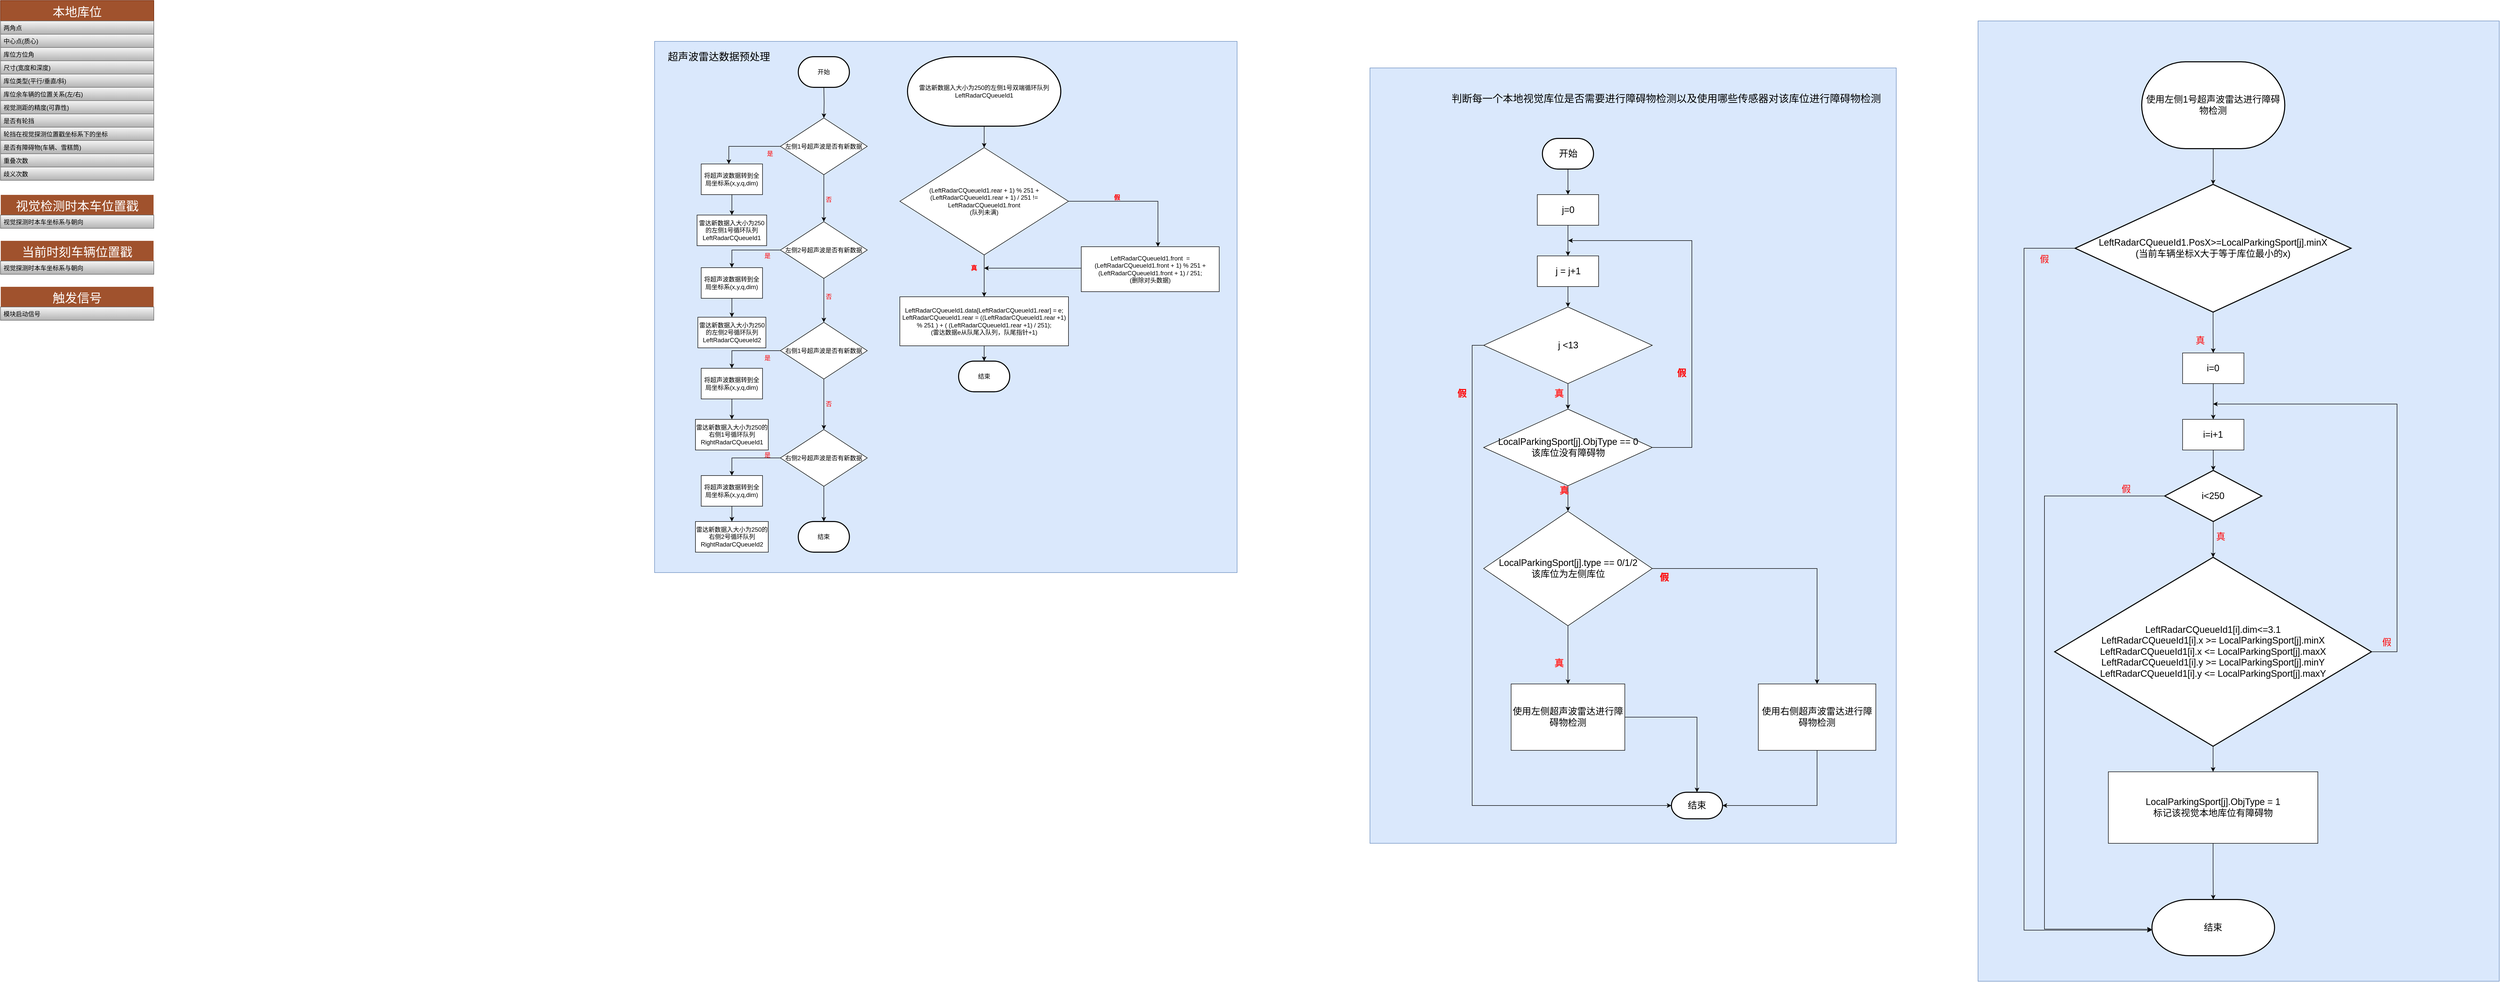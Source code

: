 <mxfile version="15.2.9" type="github">
  <diagram id="7hQzBCkBdU_H9w4rOh0N" name="第 1 页">
    <mxGraphModel dx="4792" dy="2440" grid="1" gridSize="10" guides="1" tooltips="1" connect="1" arrows="1" fold="1" page="1" pageScale="1" pageWidth="5000" pageHeight="1000" math="0" shadow="0">
      <root>
        <mxCell id="0" />
        <mxCell id="1" parent="0" />
        <mxCell id="leuu1m-iNAbnX1D4mWZV-9" value="" style="rounded=0;whiteSpace=wrap;html=1;fillColor=#dae8fc;strokeColor=#6c8ebf;" vertex="1" parent="1">
          <mxGeometry x="3910" y="80" width="1020" height="1880" as="geometry" />
        </mxCell>
        <mxCell id="VgWYN8n7LNtqtZWlq0ul-50" value="" style="rounded=0;whiteSpace=wrap;html=1;fillColor=#dae8fc;strokeColor=#6c8ebf;" parent="1" vertex="1">
          <mxGeometry x="1320" y="120" width="1140" height="1040" as="geometry" />
        </mxCell>
        <mxCell id="VgWYN8n7LNtqtZWlq0ul-239" value="" style="rounded=0;whiteSpace=wrap;html=1;fontSize=18;fillColor=#dae8fc;strokeColor=#6c8ebf;" parent="1" vertex="1">
          <mxGeometry x="2720" y="172" width="1030" height="1518" as="geometry" />
        </mxCell>
        <mxCell id="jrK2h-31VooN953HkJox-1" value="本地库位" style="swimlane;fontStyle=0;childLayout=stackLayout;horizontal=1;startSize=40;horizontalStack=0;resizeParent=1;resizeParentMax=0;resizeLast=0;collapsible=1;marginBottom=0;fontSize=24;fillColor=#a0522d;strokeColor=#6D1F00;fontColor=#ffffff;" parent="1" vertex="1">
          <mxGeometry x="40" y="40" width="300" height="352" as="geometry" />
        </mxCell>
        <mxCell id="jrK2h-31VooN953HkJox-3" value="两角点" style="text;strokeColor=#666666;fillColor=#f5f5f5;align=left;verticalAlign=top;spacingLeft=4;spacingRight=4;overflow=hidden;rotatable=0;points=[[0,0.5],[1,0.5]];portConstraint=eastwest;gradientColor=#b3b3b3;" parent="jrK2h-31VooN953HkJox-1" vertex="1">
          <mxGeometry y="40" width="300" height="26" as="geometry" />
        </mxCell>
        <mxCell id="jrK2h-31VooN953HkJox-7" value="中心点(质心)" style="text;strokeColor=#666666;fillColor=#f5f5f5;align=left;verticalAlign=top;spacingLeft=4;spacingRight=4;overflow=hidden;rotatable=0;points=[[0,0.5],[1,0.5]];portConstraint=eastwest;gradientColor=#b3b3b3;" parent="jrK2h-31VooN953HkJox-1" vertex="1">
          <mxGeometry y="66" width="300" height="26" as="geometry" />
        </mxCell>
        <mxCell id="jrK2h-31VooN953HkJox-8" value="库位方位角" style="text;strokeColor=#666666;fillColor=#f5f5f5;align=left;verticalAlign=top;spacingLeft=4;spacingRight=4;overflow=hidden;rotatable=0;points=[[0,0.5],[1,0.5]];portConstraint=eastwest;gradientColor=#b3b3b3;" parent="jrK2h-31VooN953HkJox-1" vertex="1">
          <mxGeometry y="92" width="300" height="26" as="geometry" />
        </mxCell>
        <mxCell id="jrK2h-31VooN953HkJox-9" value="尺寸(宽度和深度)" style="text;strokeColor=#666666;fillColor=#f5f5f5;align=left;verticalAlign=top;spacingLeft=4;spacingRight=4;overflow=hidden;rotatable=0;points=[[0,0.5],[1,0.5]];portConstraint=eastwest;gradientColor=#b3b3b3;" parent="jrK2h-31VooN953HkJox-1" vertex="1">
          <mxGeometry y="118" width="300" height="26" as="geometry" />
        </mxCell>
        <mxCell id="jrK2h-31VooN953HkJox-10" value="库位类型(平行/垂直/斜)" style="text;strokeColor=#666666;fillColor=#f5f5f5;align=left;verticalAlign=top;spacingLeft=4;spacingRight=4;overflow=hidden;rotatable=0;points=[[0,0.5],[1,0.5]];portConstraint=eastwest;gradientColor=#b3b3b3;" parent="jrK2h-31VooN953HkJox-1" vertex="1">
          <mxGeometry y="144" width="300" height="26" as="geometry" />
        </mxCell>
        <mxCell id="jrK2h-31VooN953HkJox-11" value="库位余车辆的位置关系(左/右)" style="text;strokeColor=#666666;fillColor=#f5f5f5;align=left;verticalAlign=top;spacingLeft=4;spacingRight=4;overflow=hidden;rotatable=0;points=[[0,0.5],[1,0.5]];portConstraint=eastwest;gradientColor=#b3b3b3;" parent="jrK2h-31VooN953HkJox-1" vertex="1">
          <mxGeometry y="170" width="300" height="26" as="geometry" />
        </mxCell>
        <mxCell id="jrK2h-31VooN953HkJox-12" value="视觉测距的精度(可靠性)" style="text;strokeColor=#666666;fillColor=#f5f5f5;align=left;verticalAlign=top;spacingLeft=4;spacingRight=4;overflow=hidden;rotatable=0;points=[[0,0.5],[1,0.5]];portConstraint=eastwest;gradientColor=#b3b3b3;" parent="jrK2h-31VooN953HkJox-1" vertex="1">
          <mxGeometry y="196" width="300" height="26" as="geometry" />
        </mxCell>
        <mxCell id="jrK2h-31VooN953HkJox-13" value="是否有轮挡" style="text;strokeColor=#666666;fillColor=#f5f5f5;align=left;verticalAlign=top;spacingLeft=4;spacingRight=4;overflow=hidden;rotatable=0;points=[[0,0.5],[1,0.5]];portConstraint=eastwest;gradientColor=#b3b3b3;" parent="jrK2h-31VooN953HkJox-1" vertex="1">
          <mxGeometry y="222" width="300" height="26" as="geometry" />
        </mxCell>
        <mxCell id="jrK2h-31VooN953HkJox-14" value="轮挡在视觉探测位置戳坐标系下的坐标" style="text;strokeColor=#666666;fillColor=#f5f5f5;align=left;verticalAlign=top;spacingLeft=4;spacingRight=4;overflow=hidden;rotatable=0;points=[[0,0.5],[1,0.5]];portConstraint=eastwest;gradientColor=#b3b3b3;" parent="jrK2h-31VooN953HkJox-1" vertex="1">
          <mxGeometry y="248" width="300" height="26" as="geometry" />
        </mxCell>
        <mxCell id="jrK2h-31VooN953HkJox-15" value="是否有障碍物(车辆、雪糕筒)" style="text;strokeColor=#666666;fillColor=#f5f5f5;align=left;verticalAlign=top;spacingLeft=4;spacingRight=4;overflow=hidden;rotatable=0;points=[[0,0.5],[1,0.5]];portConstraint=eastwest;gradientColor=#b3b3b3;" parent="jrK2h-31VooN953HkJox-1" vertex="1">
          <mxGeometry y="274" width="300" height="26" as="geometry" />
        </mxCell>
        <mxCell id="jrK2h-31VooN953HkJox-16" value="重叠次数" style="text;strokeColor=#666666;fillColor=#f5f5f5;align=left;verticalAlign=top;spacingLeft=4;spacingRight=4;overflow=hidden;rotatable=0;points=[[0,0.5],[1,0.5]];portConstraint=eastwest;gradientColor=#b3b3b3;" parent="jrK2h-31VooN953HkJox-1" vertex="1">
          <mxGeometry y="300" width="300" height="26" as="geometry" />
        </mxCell>
        <mxCell id="jrK2h-31VooN953HkJox-4" value="歧义次数" style="text;strokeColor=#666666;fillColor=#f5f5f5;align=left;verticalAlign=top;spacingLeft=4;spacingRight=4;overflow=hidden;rotatable=0;points=[[0,0.5],[1,0.5]];portConstraint=eastwest;gradientColor=#b3b3b3;" parent="jrK2h-31VooN953HkJox-1" vertex="1">
          <mxGeometry y="326" width="300" height="26" as="geometry" />
        </mxCell>
        <mxCell id="jrK2h-31VooN953HkJox-17" value="视觉检测时本车位置戳" style="swimlane;fontStyle=0;childLayout=stackLayout;horizontal=1;startSize=40;horizontalStack=0;resizeParent=1;resizeParentMax=0;resizeLast=0;collapsible=1;marginBottom=0;fontSize=24;fillColor=#A0522D;strokeColor=#FFFFFF;fontColor=#FFFFFF;" parent="1" vertex="1">
          <mxGeometry x="40" y="420" width="300" height="66" as="geometry" />
        </mxCell>
        <mxCell id="jrK2h-31VooN953HkJox-18" value="视觉探测时本车坐标系与朝向" style="text;strokeColor=#666666;fillColor=#f5f5f5;align=left;verticalAlign=top;spacingLeft=4;spacingRight=4;overflow=hidden;rotatable=0;points=[[0,0.5],[1,0.5]];portConstraint=eastwest;gradientColor=#b3b3b3;" parent="jrK2h-31VooN953HkJox-17" vertex="1">
          <mxGeometry y="40" width="300" height="26" as="geometry" />
        </mxCell>
        <mxCell id="jrK2h-31VooN953HkJox-21" value="当前时刻车辆位置戳" style="swimlane;fontStyle=0;childLayout=stackLayout;horizontal=1;startSize=40;horizontalStack=0;resizeParent=1;resizeParentMax=0;resizeLast=0;collapsible=1;marginBottom=0;fontSize=24;fillColor=#A0522D;strokeColor=#FFFFFF;fontColor=#FFFFFF;" parent="1" vertex="1">
          <mxGeometry x="40" y="510" width="300" height="66" as="geometry" />
        </mxCell>
        <mxCell id="jrK2h-31VooN953HkJox-22" value="视觉探测时本车坐标系与朝向" style="text;strokeColor=#666666;fillColor=#f5f5f5;align=left;verticalAlign=top;spacingLeft=4;spacingRight=4;overflow=hidden;rotatable=0;points=[[0,0.5],[1,0.5]];portConstraint=eastwest;gradientColor=#b3b3b3;" parent="jrK2h-31VooN953HkJox-21" vertex="1">
          <mxGeometry y="40" width="300" height="26" as="geometry" />
        </mxCell>
        <mxCell id="jrK2h-31VooN953HkJox-23" value="触发信号" style="swimlane;fontStyle=0;childLayout=stackLayout;horizontal=1;startSize=40;horizontalStack=0;resizeParent=1;resizeParentMax=0;resizeLast=0;collapsible=1;marginBottom=0;fontSize=24;fillColor=#A0522D;strokeColor=#FFFFFF;fontColor=#FFFFFF;" parent="1" vertex="1">
          <mxGeometry x="40" y="600" width="300" height="66" as="geometry" />
        </mxCell>
        <mxCell id="jrK2h-31VooN953HkJox-24" value="模块启动信号" style="text;strokeColor=#666666;fillColor=#f5f5f5;align=left;verticalAlign=top;spacingLeft=4;spacingRight=4;overflow=hidden;rotatable=0;points=[[0,0.5],[1,0.5]];portConstraint=eastwest;gradientColor=#b3b3b3;" parent="jrK2h-31VooN953HkJox-23" vertex="1">
          <mxGeometry y="40" width="300" height="26" as="geometry" />
        </mxCell>
        <mxCell id="37CJagWb4j1WNpY-bCI--40" style="edgeStyle=orthogonalEdgeStyle;rounded=0;orthogonalLoop=1;jettySize=auto;html=1;entryX=0.5;entryY=0;entryDx=0;entryDy=0;fontSize=18;" parent="1" source="VgWYN8n7LNtqtZWlq0ul-66" target="VgWYN8n7LNtqtZWlq0ul-77" edge="1">
          <mxGeometry relative="1" as="geometry" />
        </mxCell>
        <mxCell id="leuu1m-iNAbnX1D4mWZV-7" style="edgeStyle=orthogonalEdgeStyle;rounded=0;orthogonalLoop=1;jettySize=auto;html=1;" edge="1" parent="1" source="VgWYN8n7LNtqtZWlq0ul-66">
          <mxGeometry relative="1" as="geometry">
            <mxPoint x="4250" y="1860" as="targetPoint" />
            <Array as="points">
              <mxPoint x="4000" y="525" />
              <mxPoint x="4000" y="1860" />
            </Array>
          </mxGeometry>
        </mxCell>
        <mxCell id="VgWYN8n7LNtqtZWlq0ul-66" value="LeftRadarCQueueId1.PosX&amp;gt;=LocalParkingSport[j].minX&lt;br&gt;(当前车辆坐标X大于等于库位最小的x)" style="strokeWidth=2;html=1;shape=mxgraph.flowchart.decision;whiteSpace=wrap;fontSize=18;" parent="1" vertex="1">
          <mxGeometry x="4100" y="400" width="540" height="250" as="geometry" />
        </mxCell>
        <mxCell id="37CJagWb4j1WNpY-bCI--37" style="edgeStyle=orthogonalEdgeStyle;rounded=0;orthogonalLoop=1;jettySize=auto;html=1;entryX=0.5;entryY=0;entryDx=0;entryDy=0;fontSize=18;" parent="1" source="VgWYN8n7LNtqtZWlq0ul-77" target="37CJagWb4j1WNpY-bCI--36" edge="1">
          <mxGeometry relative="1" as="geometry" />
        </mxCell>
        <mxCell id="VgWYN8n7LNtqtZWlq0ul-77" value="i=0" style="rounded=0;whiteSpace=wrap;html=1;fontSize=18;" parent="1" vertex="1">
          <mxGeometry x="4310.33" y="730" width="120" height="60" as="geometry" />
        </mxCell>
        <mxCell id="VgWYN8n7LNtqtZWlq0ul-116" style="edgeStyle=orthogonalEdgeStyle;rounded=0;orthogonalLoop=1;jettySize=auto;html=1;entryX=0.5;entryY=0;entryDx=0;entryDy=0;entryPerimeter=0;fontSize=18;" parent="1" source="VgWYN8n7LNtqtZWlq0ul-86" target="VgWYN8n7LNtqtZWlq0ul-99" edge="1">
          <mxGeometry relative="1" as="geometry" />
        </mxCell>
        <mxCell id="37CJagWb4j1WNpY-bCI--52" style="edgeStyle=orthogonalEdgeStyle;rounded=0;orthogonalLoop=1;jettySize=auto;html=1;entryX=-0.001;entryY=0.531;entryDx=0;entryDy=0;entryPerimeter=0;fontSize=18;exitX=0;exitY=0.5;exitDx=0;exitDy=0;exitPerimeter=0;" parent="1" source="VgWYN8n7LNtqtZWlq0ul-86" target="37CJagWb4j1WNpY-bCI--48" edge="1">
          <mxGeometry relative="1" as="geometry">
            <Array as="points">
              <mxPoint x="4040" y="1010" />
              <mxPoint x="4040" y="1858" />
              <mxPoint x="4220" y="1858" />
            </Array>
          </mxGeometry>
        </mxCell>
        <mxCell id="VgWYN8n7LNtqtZWlq0ul-86" value="i&amp;lt;250" style="strokeWidth=2;html=1;shape=mxgraph.flowchart.decision;whiteSpace=wrap;fontSize=18;" parent="1" vertex="1">
          <mxGeometry x="4275.33" y="960" width="190" height="100" as="geometry" />
        </mxCell>
        <mxCell id="37CJagWb4j1WNpY-bCI--39" style="edgeStyle=orthogonalEdgeStyle;rounded=0;orthogonalLoop=1;jettySize=auto;html=1;entryX=0.5;entryY=0;entryDx=0;entryDy=0;fontSize=18;" parent="1" source="VgWYN8n7LNtqtZWlq0ul-99" target="VgWYN8n7LNtqtZWlq0ul-129" edge="1">
          <mxGeometry relative="1" as="geometry" />
        </mxCell>
        <mxCell id="37CJagWb4j1WNpY-bCI--43" style="edgeStyle=orthogonalEdgeStyle;rounded=0;orthogonalLoop=1;jettySize=auto;html=1;fontSize=18;" parent="1" source="VgWYN8n7LNtqtZWlq0ul-99" edge="1">
          <mxGeometry relative="1" as="geometry">
            <mxPoint x="4370" y="830" as="targetPoint" />
            <Array as="points">
              <mxPoint x="4730" y="1315" />
              <mxPoint x="4730" y="830" />
            </Array>
          </mxGeometry>
        </mxCell>
        <mxCell id="VgWYN8n7LNtqtZWlq0ul-99" value="&lt;div&gt;LeftRadarCQueueId1[i].dim&amp;lt;=3.1&lt;/div&gt;&lt;div&gt;LeftRadarCQueueId1[i].x &amp;gt;= LocalParkingSport[j].minX&lt;br&gt;LeftRadarCQueueId1[i].x &amp;lt;= LocalParkingSport[j].maxX&lt;br&gt;LeftRadarCQueueId1[i].y &amp;gt;= LocalParkingSport[j].minY&lt;br&gt;LeftRadarCQueueId1[i].y &amp;lt;= LocalParkingSport[j].maxY&lt;/div&gt;" style="strokeWidth=2;html=1;shape=mxgraph.flowchart.decision;whiteSpace=wrap;fontSize=18;" parent="1" vertex="1">
          <mxGeometry x="4060" y="1130" width="620" height="370" as="geometry" />
        </mxCell>
        <mxCell id="leuu1m-iNAbnX1D4mWZV-6" style="edgeStyle=orthogonalEdgeStyle;rounded=0;orthogonalLoop=1;jettySize=auto;html=1;entryX=0.5;entryY=0;entryDx=0;entryDy=0;entryPerimeter=0;" edge="1" parent="1" source="VgWYN8n7LNtqtZWlq0ul-129" target="37CJagWb4j1WNpY-bCI--48">
          <mxGeometry relative="1" as="geometry" />
        </mxCell>
        <mxCell id="VgWYN8n7LNtqtZWlq0ul-129" value="&lt;div&gt;LocalParkingSport[j].ObjType = 1&lt;/div&gt;&lt;div&gt;标记该视觉本地库位有障碍物&lt;/div&gt;" style="rounded=0;whiteSpace=wrap;html=1;fontSize=18;" parent="1" vertex="1">
          <mxGeometry x="4165" y="1550" width="410" height="140" as="geometry" />
        </mxCell>
        <mxCell id="VgWYN8n7LNtqtZWlq0ul-238" value="" style="group" parent="1" vertex="1" connectable="0">
          <mxGeometry x="2790" y="310" width="1070" height="1642" as="geometry" />
        </mxCell>
        <mxCell id="VgWYN8n7LNtqtZWlq0ul-53" value="开始" style="strokeWidth=2;html=1;shape=mxgraph.flowchart.terminator;whiteSpace=wrap;fontSize=18;" parent="VgWYN8n7LNtqtZWlq0ul-238" vertex="1">
          <mxGeometry x="267.5" width="100" height="60" as="geometry" />
        </mxCell>
        <mxCell id="VgWYN8n7LNtqtZWlq0ul-122" value="j=0" style="rounded=0;whiteSpace=wrap;html=1;fontSize=18;" parent="VgWYN8n7LNtqtZWlq0ul-238" vertex="1">
          <mxGeometry x="257.5" y="110" width="120" height="60" as="geometry" />
        </mxCell>
        <mxCell id="VgWYN8n7LNtqtZWlq0ul-154" style="edgeStyle=orthogonalEdgeStyle;rounded=0;orthogonalLoop=1;jettySize=auto;html=1;entryX=0.5;entryY=0;entryDx=0;entryDy=0;fontSize=18;" parent="VgWYN8n7LNtqtZWlq0ul-238" source="VgWYN8n7LNtqtZWlq0ul-53" target="VgWYN8n7LNtqtZWlq0ul-122" edge="1">
          <mxGeometry relative="1" as="geometry" />
        </mxCell>
        <mxCell id="VgWYN8n7LNtqtZWlq0ul-131" value="&lt;div&gt;LocalParkingSport[j].ObjType == 0&lt;/div&gt;&lt;div&gt;该库位没有障碍物&lt;br&gt;&lt;/div&gt;" style="rhombus;whiteSpace=wrap;html=1;fontSize=18;" parent="VgWYN8n7LNtqtZWlq0ul-238" vertex="1">
          <mxGeometry x="152.5" y="530" width="330" height="150" as="geometry" />
        </mxCell>
        <mxCell id="leuu1m-iNAbnX1D4mWZV-1" style="edgeStyle=orthogonalEdgeStyle;rounded=0;orthogonalLoop=1;jettySize=auto;html=1;entryX=0.5;entryY=0;entryDx=0;entryDy=0;" edge="1" parent="VgWYN8n7LNtqtZWlq0ul-238" source="VgWYN8n7LNtqtZWlq0ul-133" target="VgWYN8n7LNtqtZWlq0ul-207">
          <mxGeometry relative="1" as="geometry" />
        </mxCell>
        <mxCell id="VgWYN8n7LNtqtZWlq0ul-133" value="&lt;div&gt;LocalParkingSport[j].type == 0/1/2&lt;/div&gt;&lt;div&gt;该库位为左侧库位&lt;br&gt;&lt;/div&gt;" style="rhombus;whiteSpace=wrap;html=1;fontSize=18;" parent="VgWYN8n7LNtqtZWlq0ul-238" vertex="1">
          <mxGeometry x="152.5" y="730" width="330" height="224" as="geometry" />
        </mxCell>
        <mxCell id="VgWYN8n7LNtqtZWlq0ul-140" style="edgeStyle=orthogonalEdgeStyle;rounded=0;orthogonalLoop=1;jettySize=auto;html=1;entryX=0.5;entryY=0;entryDx=0;entryDy=0;fontSize=18;" parent="VgWYN8n7LNtqtZWlq0ul-238" source="VgWYN8n7LNtqtZWlq0ul-131" target="VgWYN8n7LNtqtZWlq0ul-133" edge="1">
          <mxGeometry relative="1" as="geometry" />
        </mxCell>
        <mxCell id="VgWYN8n7LNtqtZWlq0ul-139" style="edgeStyle=orthogonalEdgeStyle;rounded=0;orthogonalLoop=1;jettySize=auto;html=1;entryX=0.5;entryY=0;entryDx=0;entryDy=0;fontSize=18;" parent="VgWYN8n7LNtqtZWlq0ul-238" source="VgWYN8n7LNtqtZWlq0ul-137" target="VgWYN8n7LNtqtZWlq0ul-131" edge="1">
          <mxGeometry relative="1" as="geometry" />
        </mxCell>
        <mxCell id="leuu1m-iNAbnX1D4mWZV-3" style="edgeStyle=orthogonalEdgeStyle;rounded=0;orthogonalLoop=1;jettySize=auto;html=1;entryX=0;entryY=0.5;entryDx=0;entryDy=0;entryPerimeter=0;" edge="1" parent="VgWYN8n7LNtqtZWlq0ul-238" source="VgWYN8n7LNtqtZWlq0ul-137" target="VgWYN8n7LNtqtZWlq0ul-214">
          <mxGeometry relative="1" as="geometry">
            <Array as="points">
              <mxPoint x="130" y="405" />
              <mxPoint x="130" y="1306" />
            </Array>
          </mxGeometry>
        </mxCell>
        <mxCell id="VgWYN8n7LNtqtZWlq0ul-137" value="j &amp;lt;13" style="rhombus;whiteSpace=wrap;html=1;fontSize=18;" parent="VgWYN8n7LNtqtZWlq0ul-238" vertex="1">
          <mxGeometry x="152.5" y="330" width="330" height="150" as="geometry" />
        </mxCell>
        <mxCell id="VgWYN8n7LNtqtZWlq0ul-146" value="&lt;b&gt;&lt;font color=&quot;#FF3333&quot;&gt;真&lt;/font&gt;&lt;/b&gt;" style="text;html=1;strokeColor=none;fillColor=none;align=center;verticalAlign=middle;whiteSpace=wrap;rounded=0;fontSize=18;" parent="VgWYN8n7LNtqtZWlq0ul-238" vertex="1">
          <mxGeometry x="290" y="680" width="40" height="20" as="geometry" />
        </mxCell>
        <mxCell id="VgWYN8n7LNtqtZWlq0ul-147" value="&lt;b&gt;&lt;font color=&quot;#FF3333&quot;&gt;真&lt;/font&gt;&lt;/b&gt;" style="text;html=1;strokeColor=none;fillColor=none;align=center;verticalAlign=middle;whiteSpace=wrap;rounded=0;fontSize=18;" parent="VgWYN8n7LNtqtZWlq0ul-238" vertex="1">
          <mxGeometry x="280" y="998" width="40" height="60" as="geometry" />
        </mxCell>
        <mxCell id="VgWYN8n7LNtqtZWlq0ul-148" value="&lt;b&gt;&lt;font color=&quot;#FF3333&quot;&gt;真&lt;/font&gt;&lt;/b&gt;" style="text;html=1;strokeColor=none;fillColor=none;align=center;verticalAlign=middle;whiteSpace=wrap;rounded=0;fontSize=18;" parent="VgWYN8n7LNtqtZWlq0ul-238" vertex="1">
          <mxGeometry x="280" y="490" width="40" height="20" as="geometry" />
        </mxCell>
        <mxCell id="VgWYN8n7LNtqtZWlq0ul-151" value="&lt;b&gt;&lt;font color=&quot;#FF3333&quot;&gt;真&lt;/font&gt;&lt;/b&gt;" style="text;html=1;strokeColor=none;fillColor=none;align=center;verticalAlign=middle;whiteSpace=wrap;rounded=0;fontSize=18;" parent="VgWYN8n7LNtqtZWlq0ul-238" vertex="1">
          <mxGeometry x="290" y="680" width="40" height="20" as="geometry" />
        </mxCell>
        <mxCell id="VgWYN8n7LNtqtZWlq0ul-153" value="&lt;b&gt;&lt;font color=&quot;#FF0000&quot;&gt;假&lt;/font&gt;&lt;/b&gt;" style="text;html=1;strokeColor=none;fillColor=none;align=center;verticalAlign=middle;whiteSpace=wrap;rounded=0;fontSize=18;" parent="VgWYN8n7LNtqtZWlq0ul-238" vertex="1">
          <mxGeometry x="486.24" y="820" width="40" height="80" as="geometry" />
        </mxCell>
        <mxCell id="VgWYN8n7LNtqtZWlq0ul-158" style="edgeStyle=orthogonalEdgeStyle;rounded=0;orthogonalLoop=1;jettySize=auto;html=1;entryX=0.5;entryY=0;entryDx=0;entryDy=0;fontSize=18;" parent="VgWYN8n7LNtqtZWlq0ul-238" source="VgWYN8n7LNtqtZWlq0ul-156" target="VgWYN8n7LNtqtZWlq0ul-137" edge="1">
          <mxGeometry relative="1" as="geometry" />
        </mxCell>
        <mxCell id="VgWYN8n7LNtqtZWlq0ul-156" value="j = j+1" style="rounded=0;whiteSpace=wrap;html=1;fontSize=18;" parent="VgWYN8n7LNtqtZWlq0ul-238" vertex="1">
          <mxGeometry x="257.51" y="230" width="120" height="60" as="geometry" />
        </mxCell>
        <mxCell id="VgWYN8n7LNtqtZWlq0ul-237" value="" style="edgeStyle=orthogonalEdgeStyle;rounded=0;orthogonalLoop=1;jettySize=auto;html=1;fontSize=18;" parent="VgWYN8n7LNtqtZWlq0ul-238" source="VgWYN8n7LNtqtZWlq0ul-122" target="VgWYN8n7LNtqtZWlq0ul-156" edge="1">
          <mxGeometry relative="1" as="geometry" />
        </mxCell>
        <mxCell id="VgWYN8n7LNtqtZWlq0ul-160" style="edgeStyle=orthogonalEdgeStyle;rounded=0;orthogonalLoop=1;jettySize=auto;html=1;fontSize=18;" parent="VgWYN8n7LNtqtZWlq0ul-238" source="VgWYN8n7LNtqtZWlq0ul-131" edge="1">
          <mxGeometry x="70" y="170" as="geometry">
            <mxPoint x="318" y="200" as="targetPoint" />
            <Array as="points">
              <mxPoint x="560" y="605" />
              <mxPoint x="560" y="200" />
              <mxPoint x="318" y="200" />
            </Array>
          </mxGeometry>
        </mxCell>
        <mxCell id="VgWYN8n7LNtqtZWlq0ul-150" value="&lt;b&gt;&lt;font color=&quot;#FF0000&quot;&gt;假&lt;/font&gt;&lt;/b&gt;" style="text;html=1;strokeColor=none;fillColor=none;align=center;verticalAlign=middle;whiteSpace=wrap;rounded=0;fontSize=18;" parent="VgWYN8n7LNtqtZWlq0ul-238" vertex="1">
          <mxGeometry x="520" y="450" width="40" height="20" as="geometry" />
        </mxCell>
        <mxCell id="leuu1m-iNAbnX1D4mWZV-2" style="edgeStyle=orthogonalEdgeStyle;rounded=0;orthogonalLoop=1;jettySize=auto;html=1;entryX=0.5;entryY=0;entryDx=0;entryDy=0;entryPerimeter=0;" edge="1" parent="VgWYN8n7LNtqtZWlq0ul-238" source="VgWYN8n7LNtqtZWlq0ul-207" target="VgWYN8n7LNtqtZWlq0ul-214">
          <mxGeometry relative="1" as="geometry" />
        </mxCell>
        <mxCell id="VgWYN8n7LNtqtZWlq0ul-207" value="使用左侧超声波雷达进行障碍物检测" style="rounded=0;whiteSpace=wrap;html=1;fontSize=18;" parent="VgWYN8n7LNtqtZWlq0ul-238" vertex="1">
          <mxGeometry x="206.26" y="1068" width="222.5" height="130" as="geometry" />
        </mxCell>
        <mxCell id="VgWYN8n7LNtqtZWlq0ul-208" value="使用右侧超声波雷达进行障碍物检测" style="rounded=0;whiteSpace=wrap;html=1;fontSize=18;" parent="VgWYN8n7LNtqtZWlq0ul-238" vertex="1">
          <mxGeometry x="690" y="1068" width="230" height="130" as="geometry" />
        </mxCell>
        <mxCell id="VgWYN8n7LNtqtZWlq0ul-214" value="结束" style="strokeWidth=2;html=1;shape=mxgraph.flowchart.terminator;whiteSpace=wrap;fontSize=18;" parent="VgWYN8n7LNtqtZWlq0ul-238" vertex="1">
          <mxGeometry x="520" y="1280" width="100" height="52" as="geometry" />
        </mxCell>
        <mxCell id="VgWYN8n7LNtqtZWlq0ul-216" style="edgeStyle=orthogonalEdgeStyle;rounded=0;orthogonalLoop=1;jettySize=auto;html=1;fontSize=18;entryX=1;entryY=0.5;entryDx=0;entryDy=0;entryPerimeter=0;" parent="VgWYN8n7LNtqtZWlq0ul-238" source="VgWYN8n7LNtqtZWlq0ul-208" target="VgWYN8n7LNtqtZWlq0ul-214" edge="1">
          <mxGeometry relative="1" as="geometry">
            <mxPoint x="506" y="1690" as="targetPoint" />
            <Array as="points">
              <mxPoint x="805" y="1306" />
            </Array>
          </mxGeometry>
        </mxCell>
        <mxCell id="VgWYN8n7LNtqtZWlq0ul-218" value="&lt;b&gt;&lt;font color=&quot;#FF0000&quot;&gt;假&lt;/font&gt;&lt;/b&gt;" style="text;html=1;strokeColor=none;fillColor=none;align=center;verticalAlign=middle;whiteSpace=wrap;rounded=0;fontSize=18;" parent="VgWYN8n7LNtqtZWlq0ul-238" vertex="1">
          <mxGeometry x="90" y="460" width="40" height="80" as="geometry" />
        </mxCell>
        <mxCell id="VgWYN8n7LNtqtZWlq0ul-225" style="edgeStyle=orthogonalEdgeStyle;rounded=0;orthogonalLoop=1;jettySize=auto;html=1;fontSize=18;entryX=0.5;entryY=0;entryDx=0;entryDy=0;" parent="VgWYN8n7LNtqtZWlq0ul-238" source="VgWYN8n7LNtqtZWlq0ul-133" target="VgWYN8n7LNtqtZWlq0ul-208" edge="1">
          <mxGeometry relative="1" as="geometry">
            <mxPoint x="805" y="1060" as="targetPoint" />
          </mxGeometry>
        </mxCell>
        <mxCell id="37CJagWb4j1WNpY-bCI--22" value="&lt;div&gt;&lt;font style=&quot;font-size: 20px&quot;&gt;判断每一个本地视觉库位是否需要进行障碍物检测以及使用哪些传感器对该库位进行障碍物检测&lt;/font&gt;&lt;/div&gt;" style="text;html=1;strokeColor=none;fillColor=none;align=center;verticalAlign=middle;whiteSpace=wrap;rounded=0;" parent="1" vertex="1">
          <mxGeometry x="2720" y="160" width="1160" height="142" as="geometry" />
        </mxCell>
        <mxCell id="leuu1m-iNAbnX1D4mWZV-4" style="edgeStyle=orthogonalEdgeStyle;rounded=0;orthogonalLoop=1;jettySize=auto;html=1;entryX=0.5;entryY=0;entryDx=0;entryDy=0;entryPerimeter=0;" edge="1" parent="1" source="37CJagWb4j1WNpY-bCI--27" target="VgWYN8n7LNtqtZWlq0ul-66">
          <mxGeometry relative="1" as="geometry" />
        </mxCell>
        <mxCell id="37CJagWb4j1WNpY-bCI--27" value="&lt;font style=&quot;font-size: 18px&quot;&gt;使用左侧1号超声波雷达进行障碍物检测&lt;/font&gt;" style="strokeWidth=2;html=1;shape=mxgraph.flowchart.terminator;whiteSpace=wrap;labelBackgroundColor=none;labelBorderColor=none;fontSize=18;" parent="1" vertex="1">
          <mxGeometry x="4230.33" y="160" width="280" height="170" as="geometry" />
        </mxCell>
        <mxCell id="37CJagWb4j1WNpY-bCI--38" style="edgeStyle=orthogonalEdgeStyle;rounded=0;orthogonalLoop=1;jettySize=auto;html=1;entryX=0.5;entryY=0;entryDx=0;entryDy=0;entryPerimeter=0;fontSize=18;" parent="1" source="37CJagWb4j1WNpY-bCI--36" target="VgWYN8n7LNtqtZWlq0ul-86" edge="1">
          <mxGeometry relative="1" as="geometry" />
        </mxCell>
        <mxCell id="37CJagWb4j1WNpY-bCI--36" value="i=i+1" style="rounded=0;whiteSpace=wrap;html=1;fontSize=18;" parent="1" vertex="1">
          <mxGeometry x="4310.33" y="860" width="120" height="60" as="geometry" />
        </mxCell>
        <mxCell id="37CJagWb4j1WNpY-bCI--48" value="结束" style="strokeWidth=2;html=1;shape=mxgraph.flowchart.terminator;whiteSpace=wrap;labelBackgroundColor=none;fontSize=18;" parent="1" vertex="1">
          <mxGeometry x="4250.33" y="1800" width="240" height="110" as="geometry" />
        </mxCell>
        <mxCell id="37CJagWb4j1WNpY-bCI--55" value="&lt;font color=&quot;#FF0000&quot;&gt;真&lt;/font&gt;" style="text;html=1;strokeColor=none;fillColor=none;align=center;verticalAlign=middle;whiteSpace=wrap;rounded=0;labelBackgroundColor=none;fontSize=18;" parent="1" vertex="1">
          <mxGeometry x="4320" y="666" width="50" height="80" as="geometry" />
        </mxCell>
        <mxCell id="37CJagWb4j1WNpY-bCI--56" value="&lt;font color=&quot;#FF0000&quot;&gt;真&lt;/font&gt;" style="text;html=1;strokeColor=none;fillColor=none;align=center;verticalAlign=middle;whiteSpace=wrap;rounded=0;labelBackgroundColor=none;fontSize=18;" parent="1" vertex="1">
          <mxGeometry x="4360" y="1050" width="50" height="80" as="geometry" />
        </mxCell>
        <mxCell id="37CJagWb4j1WNpY-bCI--60" value="&lt;font color=&quot;#FF0000&quot;&gt;假&lt;br&gt;&lt;/font&gt;" style="text;html=1;strokeColor=none;fillColor=none;align=center;verticalAlign=middle;whiteSpace=wrap;rounded=0;labelBackgroundColor=none;fontSize=18;" parent="1" vertex="1">
          <mxGeometry x="4180" y="950" width="40" height="94" as="geometry" />
        </mxCell>
        <mxCell id="37CJagWb4j1WNpY-bCI--61" value="&lt;font color=&quot;#FF0000&quot;&gt;假&lt;br&gt;&lt;/font&gt;" style="text;html=1;strokeColor=none;fillColor=none;align=center;verticalAlign=middle;whiteSpace=wrap;rounded=0;labelBackgroundColor=none;fontSize=18;" parent="1" vertex="1">
          <mxGeometry x="4690.33" y="1250" width="40" height="94" as="geometry" />
        </mxCell>
        <mxCell id="qisY4M1OJLYSLH0alggS-17" style="edgeStyle=orthogonalEdgeStyle;rounded=0;orthogonalLoop=1;jettySize=auto;html=1;entryX=0.5;entryY=0;entryDx=0;entryDy=0;fontSize=12;" parent="1" source="qisY4M1OJLYSLH0alggS-1" target="qisY4M1OJLYSLH0alggS-4" edge="1">
          <mxGeometry relative="1" as="geometry" />
        </mxCell>
        <mxCell id="qisY4M1OJLYSLH0alggS-1" value="雷达新数据入大小为250的左侧1号双端循环队列LeftRadarCQueueId1" style="strokeWidth=2;html=1;shape=mxgraph.flowchart.terminator;whiteSpace=wrap;fontSize=12;" parent="1" vertex="1">
          <mxGeometry x="1815" y="150" width="300" height="136" as="geometry" />
        </mxCell>
        <mxCell id="qisY4M1OJLYSLH0alggS-6" style="edgeStyle=orthogonalEdgeStyle;rounded=0;orthogonalLoop=1;jettySize=auto;html=1;entryX=0.5;entryY=0;entryDx=0;entryDy=0;fontSize=12;" parent="1" source="qisY4M1OJLYSLH0alggS-4" target="qisY4M1OJLYSLH0alggS-5" edge="1">
          <mxGeometry relative="1" as="geometry" />
        </mxCell>
        <mxCell id="qisY4M1OJLYSLH0alggS-9" style="edgeStyle=orthogonalEdgeStyle;rounded=0;orthogonalLoop=1;jettySize=auto;html=1;exitX=1;exitY=0.5;exitDx=0;exitDy=0;entryX=0.556;entryY=0;entryDx=0;entryDy=0;entryPerimeter=0;fontSize=12;" parent="1" source="qisY4M1OJLYSLH0alggS-4" target="qisY4M1OJLYSLH0alggS-7" edge="1">
          <mxGeometry relative="1" as="geometry" />
        </mxCell>
        <mxCell id="qisY4M1OJLYSLH0alggS-4" value="(LeftRadarCQueueId1.rear + 1) % 251 + (LeftRadarCQueueId1.rear + 1) / 251 != LeftRadarCQueueId1.front&lt;br&gt;(队列未满)" style="rhombus;whiteSpace=wrap;html=1;fontSize=12;" parent="1" vertex="1">
          <mxGeometry x="1800" y="328" width="330" height="210" as="geometry" />
        </mxCell>
        <mxCell id="qisY4M1OJLYSLH0alggS-12" style="edgeStyle=orthogonalEdgeStyle;rounded=0;orthogonalLoop=1;jettySize=auto;html=1;entryX=0.5;entryY=0;entryDx=0;entryDy=0;entryPerimeter=0;fontSize=12;" parent="1" source="qisY4M1OJLYSLH0alggS-5" target="qisY4M1OJLYSLH0alggS-11" edge="1">
          <mxGeometry relative="1" as="geometry" />
        </mxCell>
        <mxCell id="qisY4M1OJLYSLH0alggS-5" value="LeftRadarCQueueId1.data[LeftRadarCQueueId1.rear] = e;&lt;br&gt;&lt;div&gt;LeftRadarCQueueId1.rear = ((LeftRadarCQueueId1.rear +1) % 251 ) + ( (LeftRadarCQueueId1.rear +1) / 251);&lt;/div&gt;&lt;div&gt;(雷达数据e从队尾入队列，队尾指针+1)&lt;br&gt;&lt;/div&gt;" style="rounded=0;whiteSpace=wrap;html=1;fontSize=12;" parent="1" vertex="1">
          <mxGeometry x="1800" y="620" width="330" height="96" as="geometry" />
        </mxCell>
        <mxCell id="qisY4M1OJLYSLH0alggS-10" style="edgeStyle=orthogonalEdgeStyle;rounded=0;orthogonalLoop=1;jettySize=auto;html=1;exitX=0;exitY=0.5;exitDx=0;exitDy=0;fontSize=12;entryX=1;entryY=0.5;entryDx=0;entryDy=0;" parent="1" source="qisY4M1OJLYSLH0alggS-7" target="qisY4M1OJLYSLH0alggS-15" edge="1">
          <mxGeometry relative="1" as="geometry">
            <mxPoint x="1975" y="590" as="targetPoint" />
            <Array as="points">
              <mxPoint x="2155" y="564" />
            </Array>
          </mxGeometry>
        </mxCell>
        <mxCell id="qisY4M1OJLYSLH0alggS-7" value="&lt;div&gt;LeftRadarCQueueId1.front&amp;nbsp; = (LeftRadarCQueueId1.front + 1) % 251 + (LeftRadarCQueueId1.front + 1) / 251;&lt;/div&gt;&lt;div&gt;(删除对头数据)&lt;br&gt;&lt;/div&gt;" style="rounded=0;whiteSpace=wrap;html=1;fontSize=12;" parent="1" vertex="1">
          <mxGeometry x="2155" y="522" width="270" height="88" as="geometry" />
        </mxCell>
        <mxCell id="qisY4M1OJLYSLH0alggS-11" value="结束" style="strokeWidth=2;html=1;shape=mxgraph.flowchart.terminator;whiteSpace=wrap;fontSize=12;" parent="1" vertex="1">
          <mxGeometry x="1915" y="746" width="100" height="60" as="geometry" />
        </mxCell>
        <mxCell id="qisY4M1OJLYSLH0alggS-15" value="&lt;b&gt;&lt;font color=&quot;#FF0000&quot;&gt;真&lt;/font&gt;&lt;/b&gt;" style="text;html=1;strokeColor=none;fillColor=none;align=center;verticalAlign=middle;whiteSpace=wrap;rounded=0;fontSize=12;" parent="1" vertex="1">
          <mxGeometry x="1925" y="534" width="40" height="60" as="geometry" />
        </mxCell>
        <mxCell id="qisY4M1OJLYSLH0alggS-16" value="&lt;b&gt;&lt;font color=&quot;#FF0000&quot;&gt;假&lt;/font&gt;&lt;/b&gt;" style="text;html=1;strokeColor=none;fillColor=none;align=center;verticalAlign=middle;whiteSpace=wrap;rounded=0;fontSize=12;" parent="1" vertex="1">
          <mxGeometry x="2205" y="416" width="40" height="20" as="geometry" />
        </mxCell>
        <mxCell id="VgWYN8n7LNtqtZWlq0ul-49" value="" style="group" parent="1" vertex="1" connectable="0">
          <mxGeometry x="1390" y="150" width="346.25" height="970" as="geometry" />
        </mxCell>
        <mxCell id="VgWYN8n7LNtqtZWlq0ul-3" style="edgeStyle=orthogonalEdgeStyle;rounded=0;orthogonalLoop=1;jettySize=auto;html=1;" parent="VgWYN8n7LNtqtZWlq0ul-49" target="VgWYN8n7LNtqtZWlq0ul-2" edge="1">
          <mxGeometry relative="1" as="geometry">
            <mxPoint x="261.25" y="58" as="sourcePoint" />
          </mxGeometry>
        </mxCell>
        <mxCell id="VgWYN8n7LNtqtZWlq0ul-2" value="左侧1号超声波是否有新数据" style="rhombus;whiteSpace=wrap;html=1;" parent="VgWYN8n7LNtqtZWlq0ul-49" vertex="1">
          <mxGeometry x="176.25" y="120" width="170" height="111" as="geometry" />
        </mxCell>
        <mxCell id="VgWYN8n7LNtqtZWlq0ul-4" value="将超声波数据转到全局坐标系(x,y,q,dim)" style="rounded=0;whiteSpace=wrap;html=1;" parent="VgWYN8n7LNtqtZWlq0ul-49" vertex="1">
          <mxGeometry x="21.25" y="210" width="120" height="60" as="geometry" />
        </mxCell>
        <mxCell id="VgWYN8n7LNtqtZWlq0ul-5" style="edgeStyle=orthogonalEdgeStyle;rounded=0;orthogonalLoop=1;jettySize=auto;html=1;entryX=0.45;entryY=0.001;entryDx=0;entryDy=0;entryPerimeter=0;" parent="VgWYN8n7LNtqtZWlq0ul-49" source="VgWYN8n7LNtqtZWlq0ul-2" target="VgWYN8n7LNtqtZWlq0ul-4" edge="1">
          <mxGeometry relative="1" as="geometry" />
        </mxCell>
        <mxCell id="VgWYN8n7LNtqtZWlq0ul-12" value="左侧2号超声波是否有新数据" style="rhombus;whiteSpace=wrap;html=1;" parent="VgWYN8n7LNtqtZWlq0ul-49" vertex="1">
          <mxGeometry x="176.25" y="323" width="170" height="111" as="geometry" />
        </mxCell>
        <mxCell id="VgWYN8n7LNtqtZWlq0ul-16" style="edgeStyle=orthogonalEdgeStyle;rounded=0;orthogonalLoop=1;jettySize=auto;html=1;" parent="VgWYN8n7LNtqtZWlq0ul-49" source="VgWYN8n7LNtqtZWlq0ul-2" target="VgWYN8n7LNtqtZWlq0ul-12" edge="1">
          <mxGeometry relative="1" as="geometry" />
        </mxCell>
        <mxCell id="VgWYN8n7LNtqtZWlq0ul-14" value="将超声波数据转到全局坐标系(x,y,q,dim)" style="rounded=0;whiteSpace=wrap;html=1;" parent="VgWYN8n7LNtqtZWlq0ul-49" vertex="1">
          <mxGeometry x="21.25" y="413" width="120" height="60" as="geometry" />
        </mxCell>
        <mxCell id="VgWYN8n7LNtqtZWlq0ul-17" style="edgeStyle=orthogonalEdgeStyle;rounded=0;orthogonalLoop=1;jettySize=auto;html=1;entryX=0.5;entryY=0;entryDx=0;entryDy=0;" parent="VgWYN8n7LNtqtZWlq0ul-49" source="VgWYN8n7LNtqtZWlq0ul-12" target="VgWYN8n7LNtqtZWlq0ul-14" edge="1">
          <mxGeometry relative="1" as="geometry" />
        </mxCell>
        <mxCell id="VgWYN8n7LNtqtZWlq0ul-21" value="将超声波数据转到全局坐标系(x,y,q,dim)" style="rounded=0;whiteSpace=wrap;html=1;" parent="VgWYN8n7LNtqtZWlq0ul-49" vertex="1">
          <mxGeometry x="21.25" y="610" width="120" height="60" as="geometry" />
        </mxCell>
        <mxCell id="VgWYN8n7LNtqtZWlq0ul-23" value="右侧1号超声波是否有新数据" style="rhombus;whiteSpace=wrap;html=1;" parent="VgWYN8n7LNtqtZWlq0ul-49" vertex="1">
          <mxGeometry x="176.25" y="520" width="170" height="111" as="geometry" />
        </mxCell>
        <mxCell id="VgWYN8n7LNtqtZWlq0ul-24" style="edgeStyle=orthogonalEdgeStyle;rounded=0;orthogonalLoop=1;jettySize=auto;html=1;entryX=0.5;entryY=0;entryDx=0;entryDy=0;" parent="VgWYN8n7LNtqtZWlq0ul-49" source="VgWYN8n7LNtqtZWlq0ul-12" target="VgWYN8n7LNtqtZWlq0ul-23" edge="1">
          <mxGeometry relative="1" as="geometry" />
        </mxCell>
        <mxCell id="VgWYN8n7LNtqtZWlq0ul-19" style="edgeStyle=orthogonalEdgeStyle;rounded=0;orthogonalLoop=1;jettySize=auto;html=1;entryX=0.5;entryY=0;entryDx=0;entryDy=0;" parent="VgWYN8n7LNtqtZWlq0ul-49" source="VgWYN8n7LNtqtZWlq0ul-23" target="VgWYN8n7LNtqtZWlq0ul-21" edge="1">
          <mxGeometry relative="1" as="geometry" />
        </mxCell>
        <mxCell id="VgWYN8n7LNtqtZWlq0ul-28" value="将超声波数据转到全局坐标系(x,y,q,dim)" style="rounded=0;whiteSpace=wrap;html=1;" parent="VgWYN8n7LNtqtZWlq0ul-49" vertex="1">
          <mxGeometry x="21.25" y="820" width="120" height="60" as="geometry" />
        </mxCell>
        <mxCell id="VgWYN8n7LNtqtZWlq0ul-30" value="右侧2号超声波是否有新数据" style="rhombus;whiteSpace=wrap;html=1;" parent="VgWYN8n7LNtqtZWlq0ul-49" vertex="1">
          <mxGeometry x="176.25" y="730" width="170" height="111" as="geometry" />
        </mxCell>
        <mxCell id="VgWYN8n7LNtqtZWlq0ul-31" style="edgeStyle=orthogonalEdgeStyle;rounded=0;orthogonalLoop=1;jettySize=auto;html=1;entryX=0.5;entryY=0;entryDx=0;entryDy=0;" parent="VgWYN8n7LNtqtZWlq0ul-49" source="VgWYN8n7LNtqtZWlq0ul-23" target="VgWYN8n7LNtqtZWlq0ul-30" edge="1">
          <mxGeometry relative="1" as="geometry" />
        </mxCell>
        <mxCell id="VgWYN8n7LNtqtZWlq0ul-26" style="edgeStyle=orthogonalEdgeStyle;rounded=0;orthogonalLoop=1;jettySize=auto;html=1;entryX=0.5;entryY=0;entryDx=0;entryDy=0;" parent="VgWYN8n7LNtqtZWlq0ul-49" source="VgWYN8n7LNtqtZWlq0ul-30" target="VgWYN8n7LNtqtZWlq0ul-28" edge="1">
          <mxGeometry relative="1" as="geometry" />
        </mxCell>
        <mxCell id="VgWYN8n7LNtqtZWlq0ul-32" value="&lt;font color=&quot;#FF0000&quot;&gt;是&lt;/font&gt;" style="text;html=1;strokeColor=none;fillColor=none;align=center;verticalAlign=middle;whiteSpace=wrap;rounded=0;" parent="VgWYN8n7LNtqtZWlq0ul-49" vertex="1">
          <mxGeometry x="131.25" y="770" width="40" height="20" as="geometry" />
        </mxCell>
        <mxCell id="VgWYN8n7LNtqtZWlq0ul-34" value="&lt;font color=&quot;#FF0000&quot;&gt;是&lt;/font&gt;" style="text;html=1;strokeColor=none;fillColor=none;align=center;verticalAlign=middle;whiteSpace=wrap;rounded=0;" parent="VgWYN8n7LNtqtZWlq0ul-49" vertex="1">
          <mxGeometry x="131.25" y="580" width="40" height="20" as="geometry" />
        </mxCell>
        <mxCell id="VgWYN8n7LNtqtZWlq0ul-35" value="&lt;font color=&quot;#FF0000&quot;&gt;是&lt;/font&gt;" style="text;html=1;strokeColor=none;fillColor=none;align=center;verticalAlign=middle;whiteSpace=wrap;rounded=0;" parent="VgWYN8n7LNtqtZWlq0ul-49" vertex="1">
          <mxGeometry x="131.25" y="380" width="40" height="20" as="geometry" />
        </mxCell>
        <mxCell id="VgWYN8n7LNtqtZWlq0ul-36" value="&lt;font color=&quot;#FF0000&quot;&gt;是&lt;/font&gt;" style="text;html=1;strokeColor=none;fillColor=none;align=center;verticalAlign=middle;whiteSpace=wrap;rounded=0;" parent="VgWYN8n7LNtqtZWlq0ul-49" vertex="1">
          <mxGeometry x="136.25" y="180" width="40" height="20" as="geometry" />
        </mxCell>
        <mxCell id="VgWYN8n7LNtqtZWlq0ul-37" value="&lt;font color=&quot;#FF0000&quot;&gt;否&lt;/font&gt;" style="text;html=1;strokeColor=none;fillColor=none;align=center;verticalAlign=middle;whiteSpace=wrap;rounded=0;" parent="VgWYN8n7LNtqtZWlq0ul-49" vertex="1">
          <mxGeometry x="251.25" y="270" width="40" height="20" as="geometry" />
        </mxCell>
        <mxCell id="VgWYN8n7LNtqtZWlq0ul-38" value="&lt;font color=&quot;#FF0000&quot;&gt;否&lt;/font&gt;" style="text;html=1;strokeColor=none;fillColor=none;align=center;verticalAlign=middle;whiteSpace=wrap;rounded=0;" parent="VgWYN8n7LNtqtZWlq0ul-49" vertex="1">
          <mxGeometry x="251.25" y="460" width="40" height="20" as="geometry" />
        </mxCell>
        <mxCell id="VgWYN8n7LNtqtZWlq0ul-40" value="&lt;font color=&quot;#FF0000&quot;&gt;否&lt;/font&gt;" style="text;html=1;strokeColor=none;fillColor=none;align=center;verticalAlign=middle;whiteSpace=wrap;rounded=0;" parent="VgWYN8n7LNtqtZWlq0ul-49" vertex="1">
          <mxGeometry x="251.25" y="670" width="40" height="20" as="geometry" />
        </mxCell>
        <mxCell id="VgWYN8n7LNtqtZWlq0ul-43" value="结束" style="strokeWidth=2;html=1;shape=mxgraph.flowchart.terminator;whiteSpace=wrap;" parent="VgWYN8n7LNtqtZWlq0ul-49" vertex="1">
          <mxGeometry x="211.25" y="910" width="100" height="60" as="geometry" />
        </mxCell>
        <mxCell id="VgWYN8n7LNtqtZWlq0ul-48" style="edgeStyle=orthogonalEdgeStyle;rounded=0;orthogonalLoop=1;jettySize=auto;html=1;entryX=0.5;entryY=0;entryDx=0;entryDy=0;entryPerimeter=0;" parent="VgWYN8n7LNtqtZWlq0ul-49" source="VgWYN8n7LNtqtZWlq0ul-30" target="VgWYN8n7LNtqtZWlq0ul-43" edge="1">
          <mxGeometry relative="1" as="geometry" />
        </mxCell>
        <mxCell id="VgWYN8n7LNtqtZWlq0ul-46" value="开始" style="strokeWidth=2;html=1;shape=mxgraph.flowchart.terminator;whiteSpace=wrap;" parent="VgWYN8n7LNtqtZWlq0ul-49" vertex="1">
          <mxGeometry x="211.25" width="100" height="60" as="geometry" />
        </mxCell>
        <mxCell id="VgWYN8n7LNtqtZWlq0ul-51" value="&lt;font style=&quot;font-size: 20px&quot;&gt;超声波雷达数据预处理&lt;/font&gt;" style="text;html=1;strokeColor=none;fillColor=none;align=center;verticalAlign=middle;whiteSpace=wrap;rounded=0;fontSize=18;" parent="VgWYN8n7LNtqtZWlq0ul-49" vertex="1">
          <mxGeometry x="-58.75" y="-10" width="230" height="20" as="geometry" />
        </mxCell>
        <mxCell id="VgWYN8n7LNtqtZWlq0ul-15" value="雷达新数据入大小为250的左侧2号循环队列LeftRadarCQueueId2" style="rounded=0;whiteSpace=wrap;html=1;" parent="VgWYN8n7LNtqtZWlq0ul-49" vertex="1">
          <mxGeometry x="14.69" y="510" width="133.13" height="60" as="geometry" />
        </mxCell>
        <mxCell id="VgWYN8n7LNtqtZWlq0ul-13" value="" style="edgeStyle=orthogonalEdgeStyle;rounded=0;orthogonalLoop=1;jettySize=auto;html=1;" parent="VgWYN8n7LNtqtZWlq0ul-49" source="VgWYN8n7LNtqtZWlq0ul-14" target="VgWYN8n7LNtqtZWlq0ul-15" edge="1">
          <mxGeometry relative="1" as="geometry" />
        </mxCell>
        <mxCell id="VgWYN8n7LNtqtZWlq0ul-8" value="雷达新数据入大小为250的左侧1号循环队列LeftRadarCQueueId1" style="rounded=0;whiteSpace=wrap;html=1;" parent="1" vertex="1">
          <mxGeometry x="1403.13" y="460" width="136.25" height="60" as="geometry" />
        </mxCell>
        <mxCell id="VgWYN8n7LNtqtZWlq0ul-9" value="" style="edgeStyle=orthogonalEdgeStyle;rounded=0;orthogonalLoop=1;jettySize=auto;html=1;" parent="1" source="VgWYN8n7LNtqtZWlq0ul-4" target="VgWYN8n7LNtqtZWlq0ul-8" edge="1">
          <mxGeometry x="1320" y="120" as="geometry" />
        </mxCell>
        <mxCell id="VgWYN8n7LNtqtZWlq0ul-22" value="雷达新数据入大小为250的右侧1号循环队列RightRadarCQueueId1" style="rounded=0;whiteSpace=wrap;html=1;" parent="1" vertex="1">
          <mxGeometry x="1400" y="860" width="142.5" height="60" as="geometry" />
        </mxCell>
        <mxCell id="VgWYN8n7LNtqtZWlq0ul-20" value="" style="edgeStyle=orthogonalEdgeStyle;rounded=0;orthogonalLoop=1;jettySize=auto;html=1;" parent="1" source="VgWYN8n7LNtqtZWlq0ul-21" target="VgWYN8n7LNtqtZWlq0ul-22" edge="1">
          <mxGeometry x="1320" y="120" as="geometry" />
        </mxCell>
        <mxCell id="VgWYN8n7LNtqtZWlq0ul-29" value="雷达新数据入大小为250的右侧2号循环队列RightRadarCQueueId2" style="rounded=0;whiteSpace=wrap;html=1;" parent="1" vertex="1">
          <mxGeometry x="1400" y="1060" width="142.5" height="60" as="geometry" />
        </mxCell>
        <mxCell id="VgWYN8n7LNtqtZWlq0ul-27" value="" style="edgeStyle=orthogonalEdgeStyle;rounded=0;orthogonalLoop=1;jettySize=auto;html=1;" parent="1" source="VgWYN8n7LNtqtZWlq0ul-28" target="VgWYN8n7LNtqtZWlq0ul-29" edge="1">
          <mxGeometry x="1320" y="120" as="geometry" />
        </mxCell>
        <mxCell id="leuu1m-iNAbnX1D4mWZV-8" value="&lt;font color=&quot;#FF0000&quot;&gt;假&lt;br&gt;&lt;/font&gt;" style="text;html=1;strokeColor=none;fillColor=none;align=center;verticalAlign=middle;whiteSpace=wrap;rounded=0;labelBackgroundColor=none;fontSize=18;" vertex="1" parent="1">
          <mxGeometry x="4020" y="500" width="40" height="94" as="geometry" />
        </mxCell>
      </root>
    </mxGraphModel>
  </diagram>
</mxfile>
